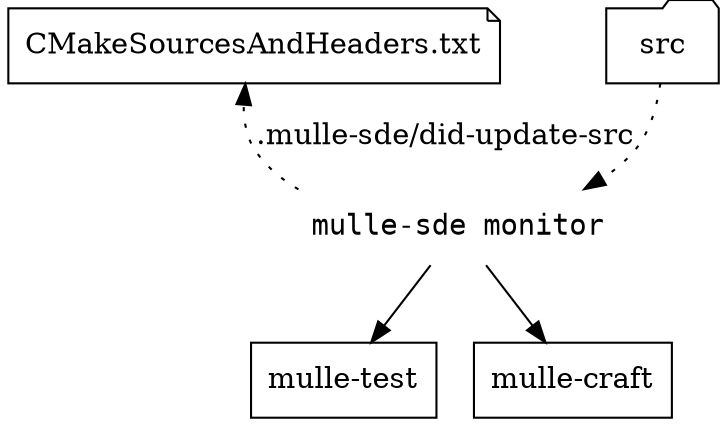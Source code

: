 digraph G {
    graph [rankdir = TD];

    node[shape=record];

    subgraph agnostic
    {
        label = "Language agnostic";

        { rank = same; "CMakeSourcesAndHeaders.txt", "src" };

        "CMakeSourcesAndHeaders.txt" [ shape="note"]
        "src"                        [ shape="folder"]

        "mulle-test"
        "mulle-craft"

        "mulle-sde monitor" [ shape="none", fontname="monospace"]
        "mulle-sde monitor"  -> "mulle-craft"
        "mulle-sde monitor"  -> "mulle-test"

        "mulle-sde monitor"  -> "CMakeSourcesAndHeaders.txt" [ style="dotted", label=".mulle-sde/did-update-src" ]
        "src" -> "mulle-sde monitor"                         [ style="dotted" ]
    }
}
